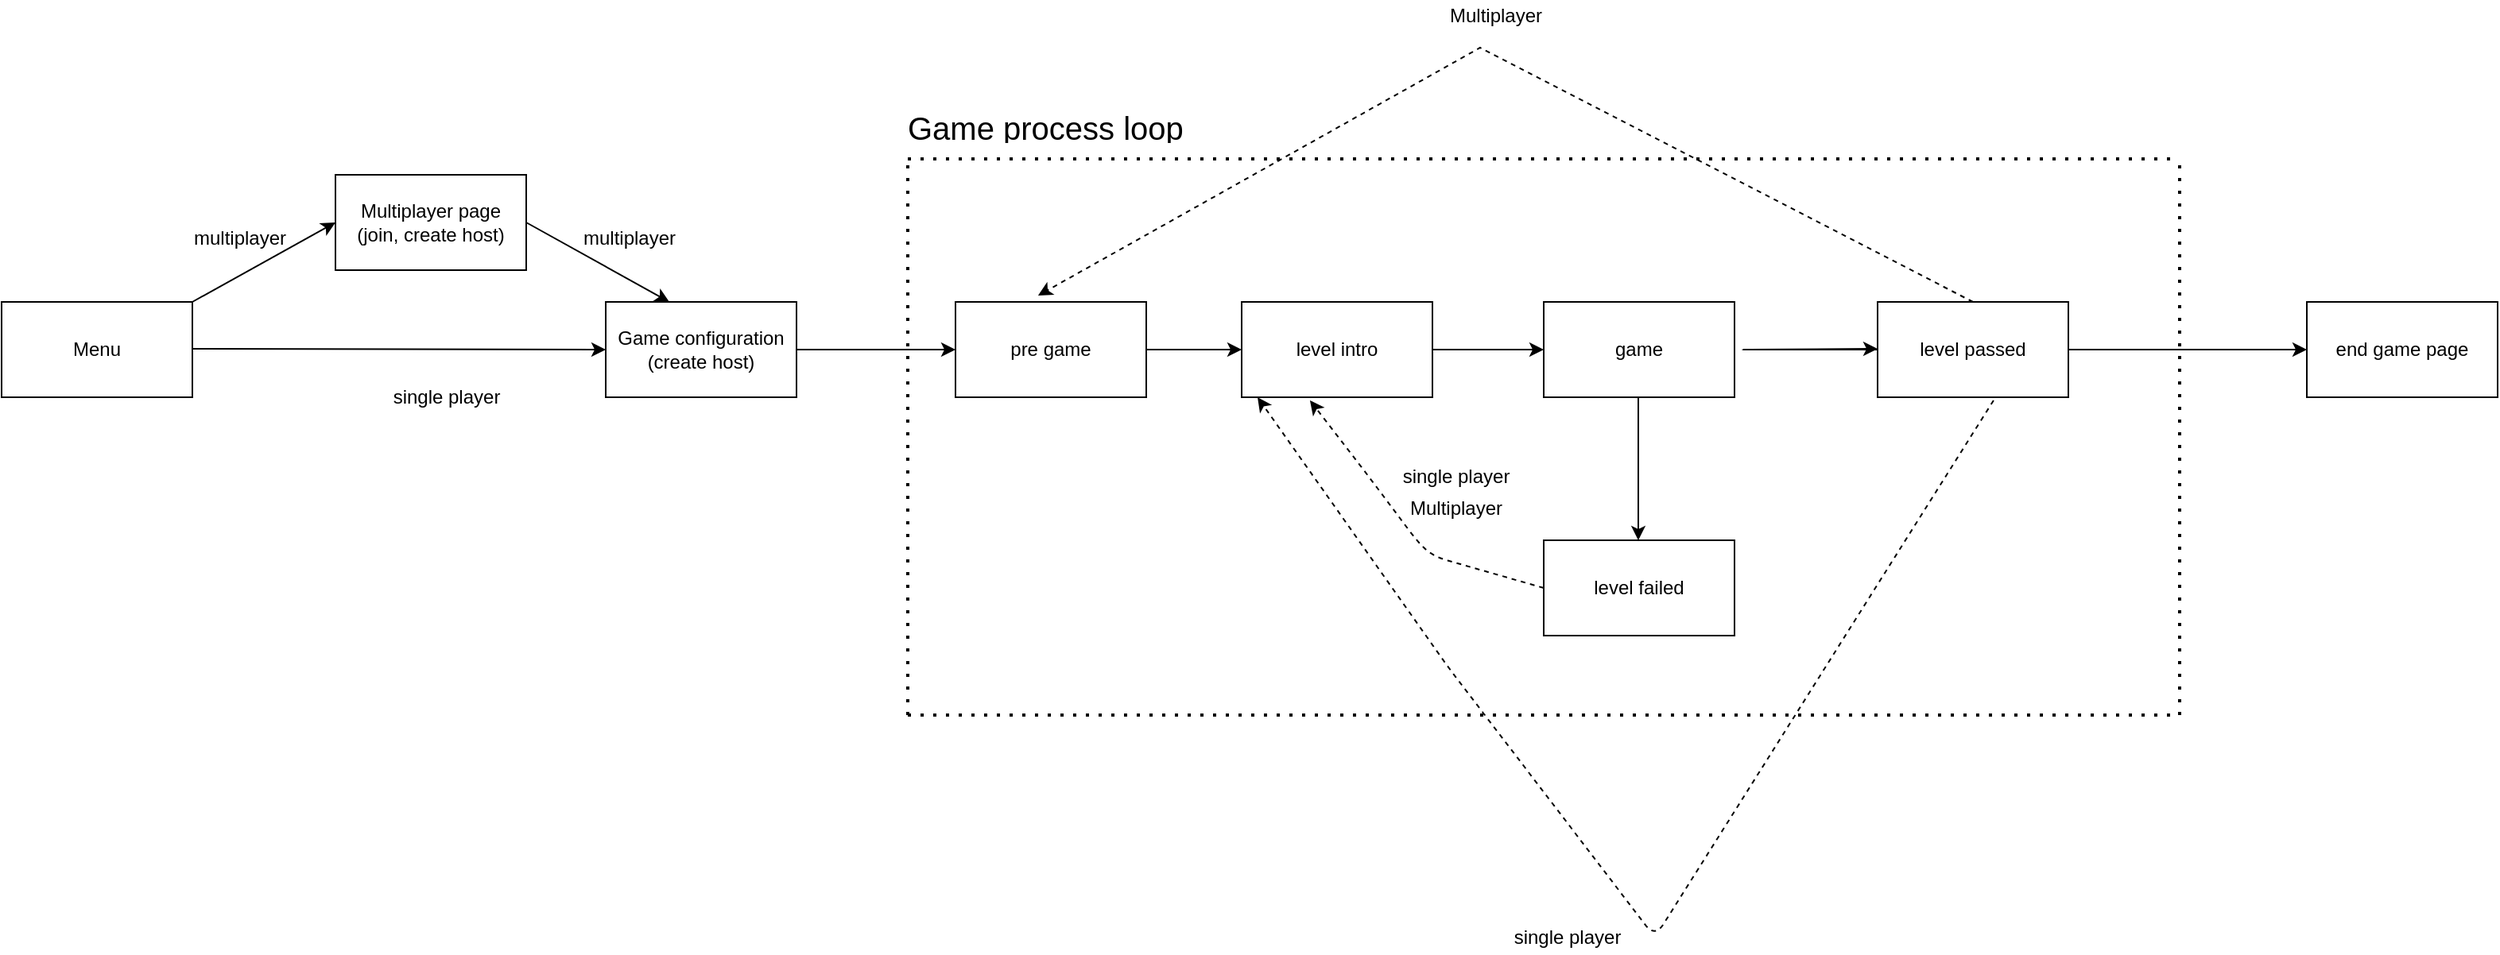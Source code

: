 <mxfile version="14.9.6" type="device"><diagram id="QDdZyuVul5RZOPpCL0xP" name="Page-1"><mxGraphModel dx="458" dy="831" grid="1" gridSize="10" guides="1" tooltips="1" connect="1" arrows="1" fold="1" page="1" pageScale="1" pageWidth="850" pageHeight="1100" math="0" shadow="0"><root><mxCell id="0"/><mxCell id="1" parent="0"/><mxCell id="FKdxykJlbtFHvj13h9Xf-1" value="Menu" style="rounded=0;whiteSpace=wrap;html=1;" parent="1" vertex="1"><mxGeometry x="30" y="330" width="120" height="60" as="geometry"/></mxCell><mxCell id="FKdxykJlbtFHvj13h9Xf-2" value="Multiplayer page&lt;br&gt;(join, create host)" style="rounded=0;whiteSpace=wrap;html=1;" parent="1" vertex="1"><mxGeometry x="240" y="250" width="120" height="60" as="geometry"/></mxCell><mxCell id="FKdxykJlbtFHvj13h9Xf-3" value="" style="endArrow=classic;html=1;" parent="1" edge="1"><mxGeometry width="50" height="50" relative="1" as="geometry"><mxPoint x="150" y="330" as="sourcePoint"/><mxPoint x="240" y="280" as="targetPoint"/></mxGeometry></mxCell><mxCell id="FKdxykJlbtFHvj13h9Xf-4" value="Game configuration&lt;br&gt;(create host)" style="rounded=0;whiteSpace=wrap;html=1;" parent="1" vertex="1"><mxGeometry x="410" y="330" width="120" height="60" as="geometry"/></mxCell><mxCell id="FKdxykJlbtFHvj13h9Xf-6" value="" style="endArrow=classic;html=1;entryX=0;entryY=0.5;entryDx=0;entryDy=0;" parent="1" target="FKdxykJlbtFHvj13h9Xf-4" edge="1"><mxGeometry width="50" height="50" relative="1" as="geometry"><mxPoint x="150" y="359.5" as="sourcePoint"/><mxPoint x="260" y="359.5" as="targetPoint"/><Array as="points"/></mxGeometry></mxCell><mxCell id="FKdxykJlbtFHvj13h9Xf-7" value="" style="endArrow=classic;html=1;exitX=1;exitY=0.5;exitDx=0;exitDy=0;" parent="1" source="FKdxykJlbtFHvj13h9Xf-2" edge="1"><mxGeometry width="50" height="50" relative="1" as="geometry"><mxPoint x="360" y="260" as="sourcePoint"/><mxPoint x="450" y="330" as="targetPoint"/></mxGeometry></mxCell><mxCell id="FKdxykJlbtFHvj13h9Xf-8" value="pre game" style="rounded=0;whiteSpace=wrap;html=1;" parent="1" vertex="1"><mxGeometry x="630" y="330" width="120" height="60" as="geometry"/></mxCell><mxCell id="FKdxykJlbtFHvj13h9Xf-9" value="level intro" style="rounded=0;whiteSpace=wrap;html=1;" parent="1" vertex="1"><mxGeometry x="810" y="330" width="120" height="60" as="geometry"/></mxCell><mxCell id="FKdxykJlbtFHvj13h9Xf-10" value="game" style="rounded=0;whiteSpace=wrap;html=1;" parent="1" vertex="1"><mxGeometry x="1000" y="330" width="120" height="60" as="geometry"/></mxCell><mxCell id="FKdxykJlbtFHvj13h9Xf-11" value="level passed" style="rounded=0;whiteSpace=wrap;html=1;" parent="1" vertex="1"><mxGeometry x="1210" y="330" width="120" height="60" as="geometry"/></mxCell><mxCell id="FKdxykJlbtFHvj13h9Xf-12" value="level failed" style="rounded=0;whiteSpace=wrap;html=1;" parent="1" vertex="1"><mxGeometry x="1000" y="480" width="120" height="60" as="geometry"/></mxCell><mxCell id="FKdxykJlbtFHvj13h9Xf-13" value="" style="endArrow=classic;html=1;" parent="1" edge="1"><mxGeometry width="50" height="50" relative="1" as="geometry"><mxPoint x="1059.5" y="390" as="sourcePoint"/><mxPoint x="1059.5" y="480" as="targetPoint"/></mxGeometry></mxCell><mxCell id="FKdxykJlbtFHvj13h9Xf-14" value="" style="endArrow=classic;html=1;" parent="1" edge="1"><mxGeometry width="50" height="50" relative="1" as="geometry"><mxPoint x="1210" y="360" as="sourcePoint"/><mxPoint x="1210" y="359.5" as="targetPoint"/><Array as="points"><mxPoint x="1120" y="360"/></Array></mxGeometry></mxCell><mxCell id="FKdxykJlbtFHvj13h9Xf-18" value="" style="endArrow=classic;html=1;entryX=0;entryY=0.5;entryDx=0;entryDy=0;" parent="1" target="FKdxykJlbtFHvj13h9Xf-10" edge="1"><mxGeometry width="50" height="50" relative="1" as="geometry"><mxPoint x="930" y="360" as="sourcePoint"/><mxPoint x="980" y="310" as="targetPoint"/></mxGeometry></mxCell><mxCell id="FKdxykJlbtFHvj13h9Xf-19" value="" style="endArrow=classic;html=1;entryX=0;entryY=0.5;entryDx=0;entryDy=0;" parent="1" target="FKdxykJlbtFHvj13h9Xf-9" edge="1"><mxGeometry width="50" height="50" relative="1" as="geometry"><mxPoint x="750" y="360" as="sourcePoint"/><mxPoint x="800" y="310" as="targetPoint"/></mxGeometry></mxCell><mxCell id="FKdxykJlbtFHvj13h9Xf-20" value="" style="endArrow=classic;html=1;entryX=0;entryY=0.5;entryDx=0;entryDy=0;" parent="1" target="FKdxykJlbtFHvj13h9Xf-8" edge="1"><mxGeometry width="50" height="50" relative="1" as="geometry"><mxPoint x="530" y="360" as="sourcePoint"/><mxPoint x="580" y="310" as="targetPoint"/></mxGeometry></mxCell><mxCell id="FKdxykJlbtFHvj13h9Xf-24" value="" style="endArrow=none;dashed=1;html=1;dashPattern=1 3;strokeWidth=2;" parent="1" edge="1"><mxGeometry width="50" height="50" relative="1" as="geometry"><mxPoint x="600" y="240" as="sourcePoint"/><mxPoint x="1400" y="240" as="targetPoint"/></mxGeometry></mxCell><mxCell id="FKdxykJlbtFHvj13h9Xf-26" value="" style="endArrow=none;dashed=1;html=1;dashPattern=1 3;strokeWidth=2;" parent="1" edge="1"><mxGeometry width="50" height="50" relative="1" as="geometry"><mxPoint x="600" y="590" as="sourcePoint"/><mxPoint x="1400" y="590" as="targetPoint"/><Array as="points"/></mxGeometry></mxCell><mxCell id="FKdxykJlbtFHvj13h9Xf-27" value="" style="endArrow=none;dashed=1;html=1;dashPattern=1 3;strokeWidth=2;" parent="1" edge="1"><mxGeometry width="50" height="50" relative="1" as="geometry"><mxPoint x="600" y="590" as="sourcePoint"/><mxPoint x="600" y="240" as="targetPoint"/><Array as="points"><mxPoint x="600" y="410"/></Array></mxGeometry></mxCell><mxCell id="FKdxykJlbtFHvj13h9Xf-28" value="" style="endArrow=none;dashed=1;html=1;dashPattern=1 3;strokeWidth=2;" parent="1" edge="1"><mxGeometry width="50" height="50" relative="1" as="geometry"><mxPoint x="1400" y="590" as="sourcePoint"/><mxPoint x="1400" y="240" as="targetPoint"/><Array as="points"><mxPoint x="1400" y="420"/></Array></mxGeometry></mxCell><mxCell id="FKdxykJlbtFHvj13h9Xf-29" value="" style="endArrow=classic;html=1;" parent="1" edge="1"><mxGeometry width="50" height="50" relative="1" as="geometry"><mxPoint x="1330" y="360" as="sourcePoint"/><mxPoint x="1480" y="360" as="targetPoint"/></mxGeometry></mxCell><mxCell id="FKdxykJlbtFHvj13h9Xf-30" value="end game page" style="rounded=0;whiteSpace=wrap;html=1;" parent="1" vertex="1"><mxGeometry x="1480" y="330" width="120" height="60" as="geometry"/></mxCell><mxCell id="FKdxykJlbtFHvj13h9Xf-35" value="" style="endArrow=classic;html=1;exitX=0.5;exitY=0;exitDx=0;exitDy=0;entryX=0.433;entryY=-0.067;entryDx=0;entryDy=0;entryPerimeter=0;dashed=1;jumpStyle=none;rounded=0;" parent="1" source="FKdxykJlbtFHvj13h9Xf-11" target="FKdxykJlbtFHvj13h9Xf-8" edge="1"><mxGeometry width="50" height="50" relative="1" as="geometry"><mxPoint x="1090" y="270" as="sourcePoint"/><mxPoint x="1140" y="220" as="targetPoint"/><Array as="points"><mxPoint x="960" y="170"/></Array></mxGeometry></mxCell><mxCell id="FKdxykJlbtFHvj13h9Xf-36" value="Multiplayer" style="text;html=1;strokeColor=none;fillColor=none;align=center;verticalAlign=middle;whiteSpace=wrap;rounded=0;" parent="1" vertex="1"><mxGeometry x="950" y="140" width="40" height="20" as="geometry"/></mxCell><mxCell id="FKdxykJlbtFHvj13h9Xf-39" value="" style="endArrow=classic;html=1;dashed=1;exitX=0;exitY=0.5;exitDx=0;exitDy=0;entryX=0.358;entryY=1.033;entryDx=0;entryDy=0;entryPerimeter=0;" parent="1" source="FKdxykJlbtFHvj13h9Xf-12" target="FKdxykJlbtFHvj13h9Xf-9" edge="1"><mxGeometry width="50" height="50" relative="1" as="geometry"><mxPoint x="950" y="500" as="sourcePoint"/><mxPoint x="880" y="400" as="targetPoint"/><Array as="points"><mxPoint x="930" y="490"/><mxPoint x="920" y="480"/><mxPoint x="890" y="440"/></Array></mxGeometry></mxCell><mxCell id="FKdxykJlbtFHvj13h9Xf-40" value="" style="endArrow=classic;html=1;dashed=1;exitX=0.608;exitY=1.033;exitDx=0;exitDy=0;exitPerimeter=0;" parent="1" source="FKdxykJlbtFHvj13h9Xf-11" edge="1"><mxGeometry width="50" height="50" relative="1" as="geometry"><mxPoint x="1090" y="660" as="sourcePoint"/><mxPoint x="820" y="390" as="targetPoint"/><Array as="points"><mxPoint x="1070" y="730"/><mxPoint x="940" y="560"/></Array></mxGeometry></mxCell><mxCell id="FKdxykJlbtFHvj13h9Xf-42" value="single player" style="text;html=1;strokeColor=none;fillColor=none;align=center;verticalAlign=middle;whiteSpace=wrap;rounded=0;" parent="1" vertex="1"><mxGeometry x="260" y="380" width="100" height="20" as="geometry"/></mxCell><mxCell id="FKdxykJlbtFHvj13h9Xf-43" value="multiplayer" style="text;html=1;strokeColor=none;fillColor=none;align=center;verticalAlign=middle;whiteSpace=wrap;rounded=0;" parent="1" vertex="1"><mxGeometry x="160" y="280" width="40" height="20" as="geometry"/></mxCell><mxCell id="FKdxykJlbtFHvj13h9Xf-44" value="single player" style="text;html=1;strokeColor=none;fillColor=none;align=center;verticalAlign=middle;whiteSpace=wrap;rounded=0;" parent="1" vertex="1"><mxGeometry x="970" y="720" width="90" height="20" as="geometry"/></mxCell><mxCell id="FKdxykJlbtFHvj13h9Xf-45" value="single player" style="text;html=1;strokeColor=none;fillColor=none;align=center;verticalAlign=middle;whiteSpace=wrap;rounded=0;" parent="1" vertex="1"><mxGeometry x="900" y="430" width="90" height="20" as="geometry"/></mxCell><mxCell id="FKdxykJlbtFHvj13h9Xf-46" value="Multiplayer" style="text;html=1;strokeColor=none;fillColor=none;align=center;verticalAlign=middle;whiteSpace=wrap;rounded=0;" parent="1" vertex="1"><mxGeometry x="925" y="450" width="40" height="20" as="geometry"/></mxCell><mxCell id="FKdxykJlbtFHvj13h9Xf-47" value="multiplayer" style="text;html=1;strokeColor=none;fillColor=none;align=center;verticalAlign=middle;whiteSpace=wrap;rounded=0;" parent="1" vertex="1"><mxGeometry x="405" y="280" width="40" height="20" as="geometry"/></mxCell><mxCell id="FKdxykJlbtFHvj13h9Xf-48" value="&lt;h1&gt;&lt;span style=&quot;font-weight: normal&quot;&gt;&lt;font style=&quot;font-size: 20px&quot;&gt;Game process loop&lt;/font&gt;&lt;/span&gt;&lt;/h1&gt;" style="text;html=1;strokeColor=none;fillColor=none;spacing=5;spacingTop=-20;whiteSpace=wrap;overflow=hidden;rounded=0;" parent="1" vertex="1"><mxGeometry x="595" y="200" width="190" height="30" as="geometry"/></mxCell></root></mxGraphModel></diagram></mxfile>